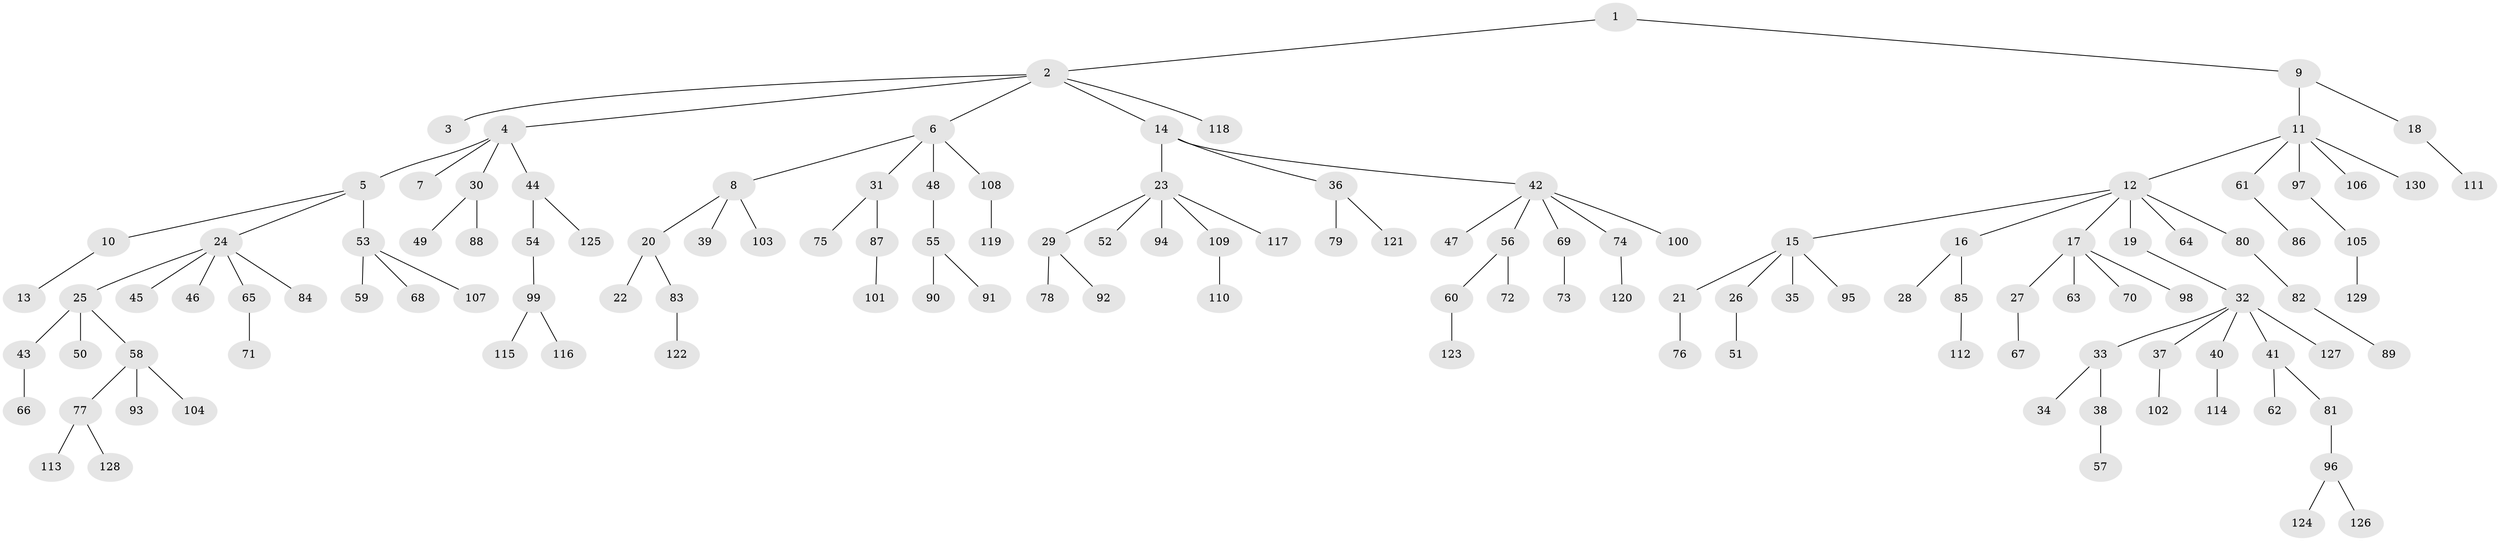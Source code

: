 // Generated by graph-tools (version 1.1) at 2025/15/03/09/25 04:15:30]
// undirected, 130 vertices, 129 edges
graph export_dot {
graph [start="1"]
  node [color=gray90,style=filled];
  1;
  2;
  3;
  4;
  5;
  6;
  7;
  8;
  9;
  10;
  11;
  12;
  13;
  14;
  15;
  16;
  17;
  18;
  19;
  20;
  21;
  22;
  23;
  24;
  25;
  26;
  27;
  28;
  29;
  30;
  31;
  32;
  33;
  34;
  35;
  36;
  37;
  38;
  39;
  40;
  41;
  42;
  43;
  44;
  45;
  46;
  47;
  48;
  49;
  50;
  51;
  52;
  53;
  54;
  55;
  56;
  57;
  58;
  59;
  60;
  61;
  62;
  63;
  64;
  65;
  66;
  67;
  68;
  69;
  70;
  71;
  72;
  73;
  74;
  75;
  76;
  77;
  78;
  79;
  80;
  81;
  82;
  83;
  84;
  85;
  86;
  87;
  88;
  89;
  90;
  91;
  92;
  93;
  94;
  95;
  96;
  97;
  98;
  99;
  100;
  101;
  102;
  103;
  104;
  105;
  106;
  107;
  108;
  109;
  110;
  111;
  112;
  113;
  114;
  115;
  116;
  117;
  118;
  119;
  120;
  121;
  122;
  123;
  124;
  125;
  126;
  127;
  128;
  129;
  130;
  1 -- 2;
  1 -- 9;
  2 -- 3;
  2 -- 4;
  2 -- 6;
  2 -- 14;
  2 -- 118;
  4 -- 5;
  4 -- 7;
  4 -- 30;
  4 -- 44;
  5 -- 10;
  5 -- 24;
  5 -- 53;
  6 -- 8;
  6 -- 31;
  6 -- 48;
  6 -- 108;
  8 -- 20;
  8 -- 39;
  8 -- 103;
  9 -- 11;
  9 -- 18;
  10 -- 13;
  11 -- 12;
  11 -- 61;
  11 -- 97;
  11 -- 106;
  11 -- 130;
  12 -- 15;
  12 -- 16;
  12 -- 17;
  12 -- 19;
  12 -- 64;
  12 -- 80;
  14 -- 23;
  14 -- 36;
  14 -- 42;
  15 -- 21;
  15 -- 26;
  15 -- 35;
  15 -- 95;
  16 -- 28;
  16 -- 85;
  17 -- 27;
  17 -- 63;
  17 -- 70;
  17 -- 98;
  18 -- 111;
  19 -- 32;
  20 -- 22;
  20 -- 83;
  21 -- 76;
  23 -- 29;
  23 -- 52;
  23 -- 94;
  23 -- 109;
  23 -- 117;
  24 -- 25;
  24 -- 45;
  24 -- 46;
  24 -- 65;
  24 -- 84;
  25 -- 43;
  25 -- 50;
  25 -- 58;
  26 -- 51;
  27 -- 67;
  29 -- 78;
  29 -- 92;
  30 -- 49;
  30 -- 88;
  31 -- 75;
  31 -- 87;
  32 -- 33;
  32 -- 37;
  32 -- 40;
  32 -- 41;
  32 -- 127;
  33 -- 34;
  33 -- 38;
  36 -- 79;
  36 -- 121;
  37 -- 102;
  38 -- 57;
  40 -- 114;
  41 -- 62;
  41 -- 81;
  42 -- 47;
  42 -- 56;
  42 -- 69;
  42 -- 74;
  42 -- 100;
  43 -- 66;
  44 -- 54;
  44 -- 125;
  48 -- 55;
  53 -- 59;
  53 -- 68;
  53 -- 107;
  54 -- 99;
  55 -- 90;
  55 -- 91;
  56 -- 60;
  56 -- 72;
  58 -- 77;
  58 -- 93;
  58 -- 104;
  60 -- 123;
  61 -- 86;
  65 -- 71;
  69 -- 73;
  74 -- 120;
  77 -- 113;
  77 -- 128;
  80 -- 82;
  81 -- 96;
  82 -- 89;
  83 -- 122;
  85 -- 112;
  87 -- 101;
  96 -- 124;
  96 -- 126;
  97 -- 105;
  99 -- 115;
  99 -- 116;
  105 -- 129;
  108 -- 119;
  109 -- 110;
}
